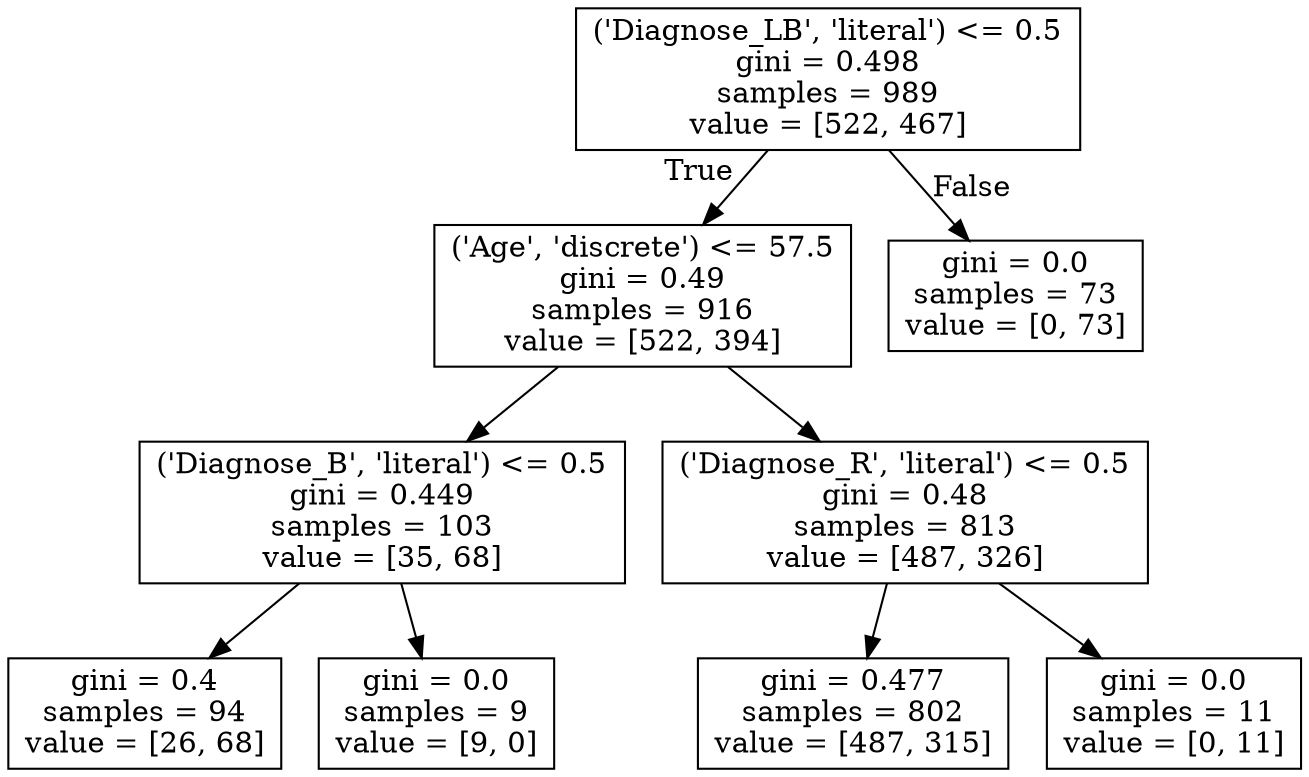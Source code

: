 digraph Tree {
node [shape=box] ;
0 [label="('Diagnose_LB', 'literal') <= 0.5\ngini = 0.498\nsamples = 989\nvalue = [522, 467]"] ;
1 [label="('Age', 'discrete') <= 57.5\ngini = 0.49\nsamples = 916\nvalue = [522, 394]"] ;
0 -> 1 [labeldistance=2.5, labelangle=45, headlabel="True"] ;
2 [label="('Diagnose_B', 'literal') <= 0.5\ngini = 0.449\nsamples = 103\nvalue = [35, 68]"] ;
1 -> 2 ;
3 [label="gini = 0.4\nsamples = 94\nvalue = [26, 68]"] ;
2 -> 3 ;
4 [label="gini = 0.0\nsamples = 9\nvalue = [9, 0]"] ;
2 -> 4 ;
5 [label="('Diagnose_R', 'literal') <= 0.5\ngini = 0.48\nsamples = 813\nvalue = [487, 326]"] ;
1 -> 5 ;
6 [label="gini = 0.477\nsamples = 802\nvalue = [487, 315]"] ;
5 -> 6 ;
7 [label="gini = 0.0\nsamples = 11\nvalue = [0, 11]"] ;
5 -> 7 ;
8 [label="gini = 0.0\nsamples = 73\nvalue = [0, 73]"] ;
0 -> 8 [labeldistance=2.5, labelangle=-45, headlabel="False"] ;
}